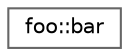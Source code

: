 digraph "Graphical Class Hierarchy"
{
 // LATEX_PDF_SIZE
  bgcolor="transparent";
  edge [fontname=Helvetica,fontsize=10,labelfontname=Helvetica,labelfontsize=10];
  node [fontname=Helvetica,fontsize=10,shape=box,height=0.2,width=0.4];
  rankdir="LR";
  Node0 [id="Node000000",label="foo::bar",height=0.2,width=0.4,color="grey40", fillcolor="white", style="filled",URL="$d6/da5/structfoo_1_1bar.html",tooltip=" "];
}

